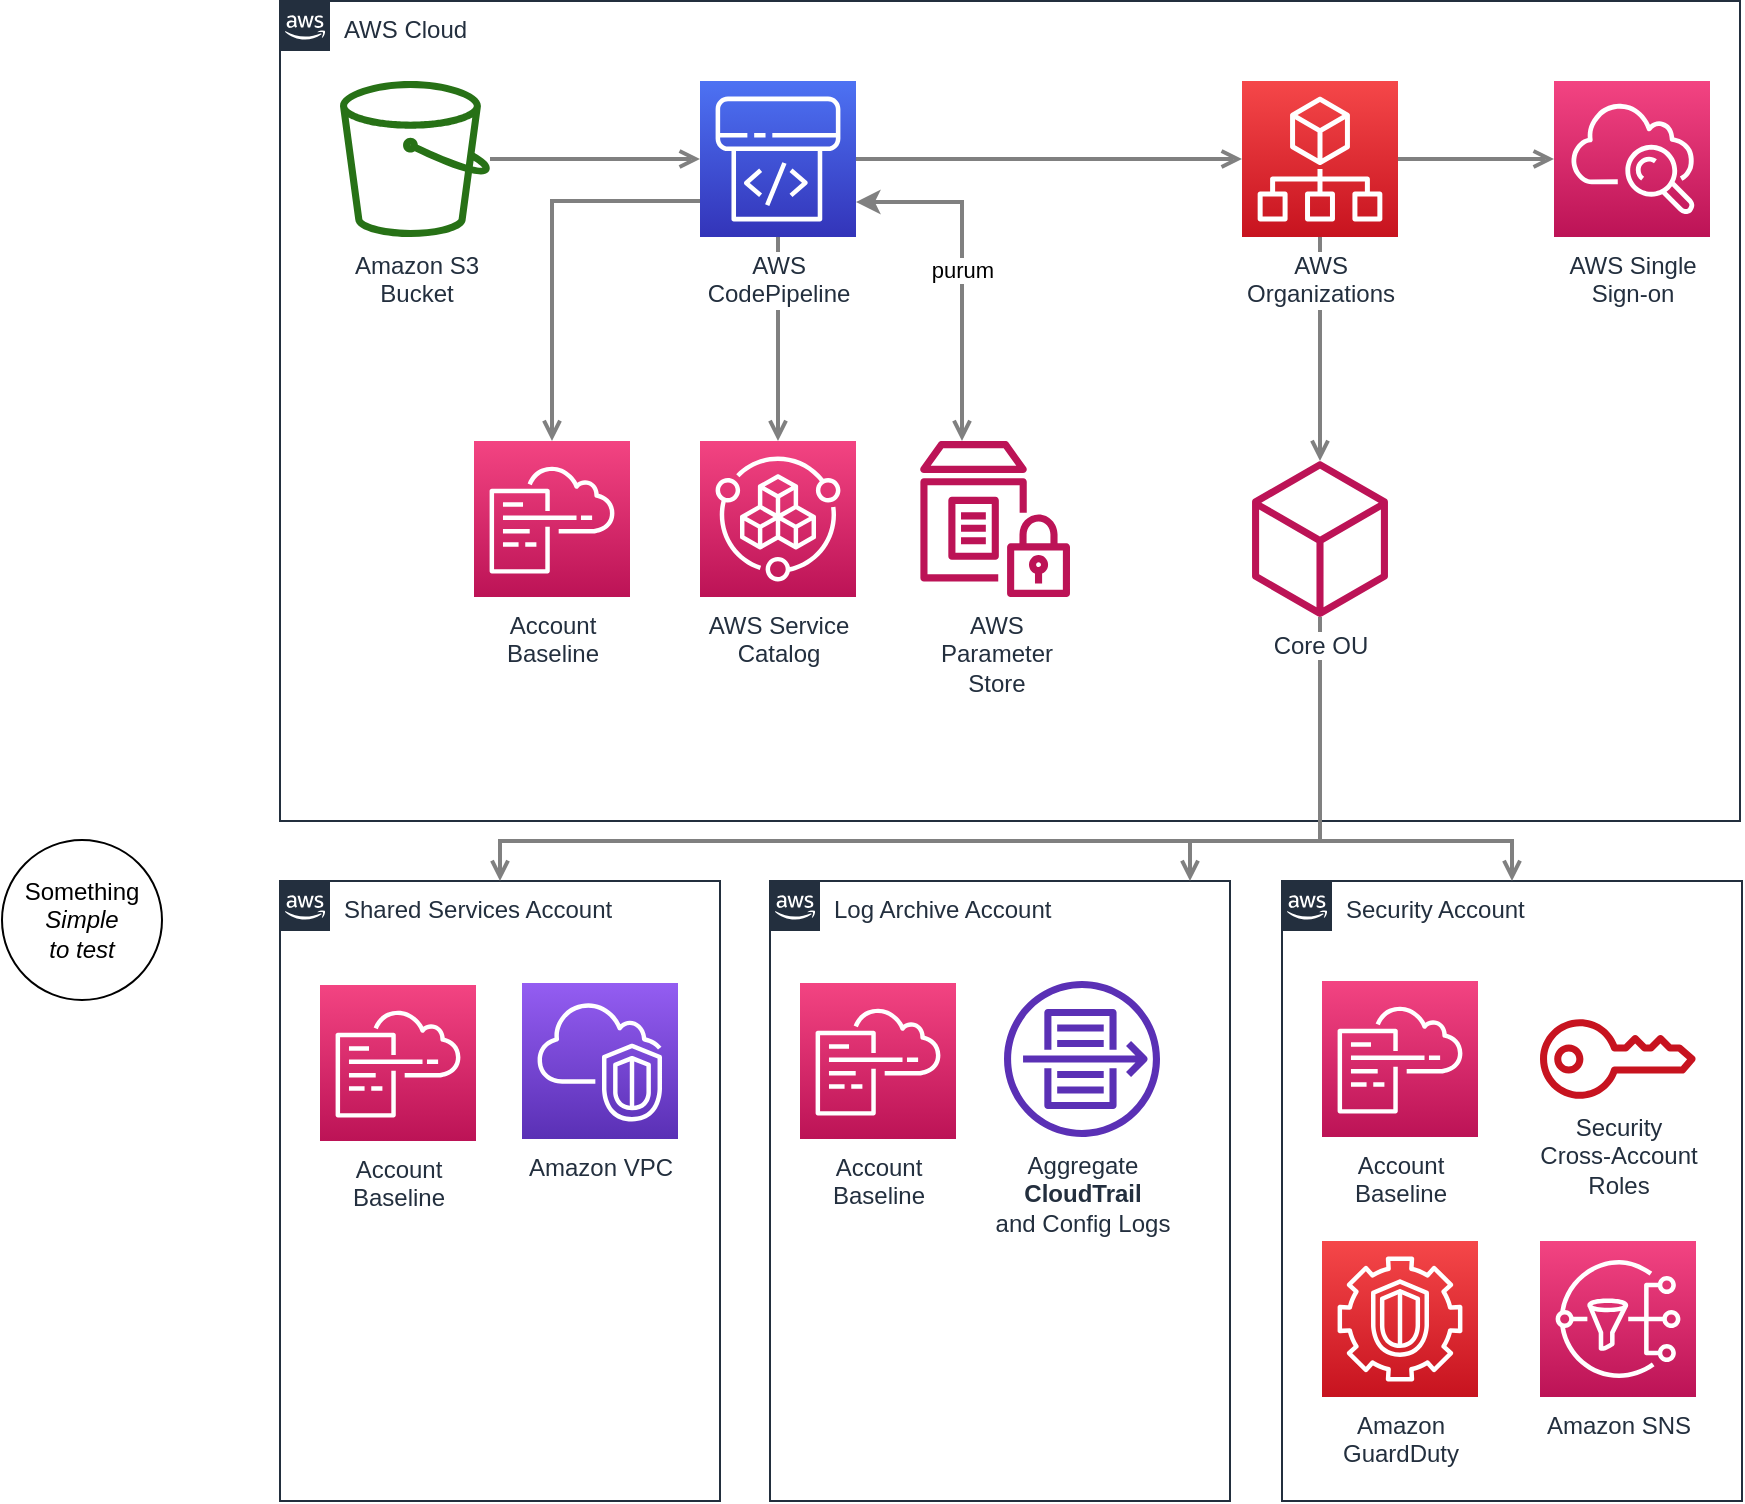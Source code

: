 <mxfile compressed="false" version="19.0.3" type="device" pages="2">
  <diagram id="Ht1M8jgEwFfnCIfOTk4-" name="Page-1">
    <mxGraphModel dx="1102" dy="1852" grid="1" gridSize="10" guides="1" tooltips="1" connect="1" arrows="1" fold="1" page="1" pageScale="1" pageWidth="1169" pageHeight="827" math="0" shadow="0">
      <root>
        <mxCell id="0" />
        <mxCell id="1" parent="0" />
        <UserObject label="Shared Services Account" link="children/shared-services-account/index.html" id="UEzPUAAOIrF-is8g5C7q-176">
          <mxCell style="points=[[0,0],[0.25,0],[0.5,0],[0.75,0],[1,0],[1,0.25],[1,0.5],[1,0.75],[1,1],[0.75,1],[0.5,1],[0.25,1],[0,1],[0,0.75],[0,0.5],[0,0.25]];outlineConnect=0;gradientColor=none;html=1;whiteSpace=wrap;fontSize=12;fontStyle=0;shape=mxgraph.aws4.group;grIcon=mxgraph.aws4.group_aws_cloud_alt;strokeColor=#232F3E;fillColor=none;verticalAlign=top;align=left;spacingLeft=30;fontColor=#232F3E;dashed=0;labelBackgroundColor=#ffffff;metaEdit=0;recursiveResize=0;" parent="1" vertex="1">
            <mxGeometry x="219" y="-349.5" width="220" height="310" as="geometry" />
          </mxCell>
        </UserObject>
        <UserObject label="Log Archive Account" link="children/log-archive-account/index.html" id="UEzPUAAOIrF-is8g5C7q-185">
          <mxCell style="points=[[0,0],[0.25,0],[0.5,0],[0.75,0],[1,0],[1,0.25],[1,0.5],[1,0.75],[1,1],[0.75,1],[0.5,1],[0.25,1],[0,1],[0,0.75],[0,0.5],[0,0.25]];outlineConnect=0;gradientColor=none;html=1;whiteSpace=wrap;fontSize=12;fontStyle=0;shape=mxgraph.aws4.group;grIcon=mxgraph.aws4.group_aws_cloud_alt;strokeColor=#232F3E;fillColor=none;verticalAlign=top;align=left;spacingLeft=30;fontColor=#232F3E;dashed=0;labelBackgroundColor=#ffffff;" parent="1" vertex="1">
            <mxGeometry x="464" y="-349.5" width="230" height="310" as="geometry" />
          </mxCell>
        </UserObject>
        <UserObject label="Security Account" link="children/security-account/index.html" id="UEzPUAAOIrF-is8g5C7q-186">
          <mxCell style="points=[[0,0],[0.25,0],[0.5,0],[0.75,0],[1,0],[1,0.25],[1,0.5],[1,0.75],[1,1],[0.75,1],[0.5,1],[0.25,1],[0,1],[0,0.75],[0,0.5],[0,0.25]];outlineConnect=0;gradientColor=none;html=1;whiteSpace=wrap;fontSize=12;fontStyle=0;shape=mxgraph.aws4.group;grIcon=mxgraph.aws4.group_aws_cloud_alt;strokeColor=#232F3E;fillColor=none;verticalAlign=top;align=left;spacingLeft=30;fontColor=#232F3E;dashed=0;labelBackgroundColor=#ffffff;" parent="1" vertex="1">
            <mxGeometry x="720" y="-349.5" width="230" height="310" as="geometry" />
          </mxCell>
        </UserObject>
        <UserObject label="AWS Cloud" id="UEzPUAAOIrF-is8g5C7q-175">
          <mxCell style="points=[[0,0],[0.25,0],[0.5,0],[0.75,0],[1,0],[1,0.25],[1,0.5],[1,0.75],[1,1],[0.75,1],[0.5,1],[0.25,1],[0,1],[0,0.75],[0,0.5],[0,0.25]];outlineConnect=0;gradientColor=none;html=1;whiteSpace=wrap;fontSize=12;fontStyle=0;shape=mxgraph.aws4.group;grIcon=mxgraph.aws4.group_aws_cloud_alt;strokeColor=#232F3E;fillColor=none;verticalAlign=top;align=left;spacingLeft=30;fontColor=#232F3E;dashed=0;labelBackgroundColor=#ffffff;collapsible=1;" parent="1" vertex="1">
            <mxGeometry x="219" y="-789.5" width="730" height="410" as="geometry" />
          </mxCell>
        </UserObject>
        <mxCell id="UEzPUAAOIrF-is8g5C7q-195" style="edgeStyle=orthogonalEdgeStyle;rounded=0;orthogonalLoop=1;jettySize=auto;html=1;startArrow=none;startFill=0;endArrow=open;endFill=0;strokeColor=#808080;strokeWidth=2;" parent="1" source="UEzPUAAOIrF-is8g5C7q-177" target="UEzPUAAOIrF-is8g5C7q-178" edge="1">
          <mxGeometry relative="1" as="geometry" />
        </mxCell>
        <mxCell id="UEzPUAAOIrF-is8g5C7q-196" style="edgeStyle=orthogonalEdgeStyle;rounded=0;orthogonalLoop=1;jettySize=auto;html=1;startArrow=none;startFill=0;endArrow=open;endFill=0;strokeColor=#808080;strokeWidth=2;" parent="1" source="UEzPUAAOIrF-is8g5C7q-178" target="UEzPUAAOIrF-is8g5C7q-179" edge="1">
          <mxGeometry relative="1" as="geometry" />
        </mxCell>
        <mxCell id="UEzPUAAOIrF-is8g5C7q-198" style="edgeStyle=orthogonalEdgeStyle;rounded=0;orthogonalLoop=1;jettySize=auto;html=1;startArrow=none;startFill=0;endArrow=open;endFill=0;strokeColor=#808080;strokeWidth=2;" parent="1" source="UEzPUAAOIrF-is8g5C7q-178" target="UEzPUAAOIrF-is8g5C7q-181" edge="1">
          <mxGeometry relative="1" as="geometry">
            <Array as="points">
              <mxPoint x="355" y="-689.5" />
            </Array>
          </mxGeometry>
        </mxCell>
        <UserObject label="" link="https://nasdanika.org" id="UEzPUAAOIrF-is8g5C7q-199">
          <mxCell style="edgeStyle=orthogonalEdgeStyle;rounded=0;orthogonalLoop=1;jettySize=auto;html=1;startArrow=none;startFill=0;endArrow=open;endFill=0;strokeColor=#808080;strokeWidth=2;" parent="1" source="UEzPUAAOIrF-is8g5C7q-178" target="UEzPUAAOIrF-is8g5C7q-182" edge="1">
            <mxGeometry relative="1" as="geometry" />
          </mxCell>
        </UserObject>
        <mxCell id="UEzPUAAOIrF-is8g5C7q-200" value="purum" style="edgeStyle=orthogonalEdgeStyle;rounded=0;orthogonalLoop=1;jettySize=auto;html=1;startArrow=classic;startFill=1;endArrow=open;endFill=0;strokeColor=#808080;strokeWidth=2;" parent="1" source="UEzPUAAOIrF-is8g5C7q-178" target="UEzPUAAOIrF-is8g5C7q-183" edge="1">
          <mxGeometry relative="1" as="geometry">
            <Array as="points">
              <mxPoint x="560" y="-689" />
            </Array>
          </mxGeometry>
        </mxCell>
        <mxCell id="UEzPUAAOIrF-is8g5C7q-197" style="edgeStyle=orthogonalEdgeStyle;rounded=0;orthogonalLoop=1;jettySize=auto;html=1;startArrow=none;startFill=0;endArrow=open;endFill=0;strokeColor=#808080;strokeWidth=2;" parent="1" source="UEzPUAAOIrF-is8g5C7q-179" target="UEzPUAAOIrF-is8g5C7q-180" edge="1">
          <mxGeometry relative="1" as="geometry" />
        </mxCell>
        <mxCell id="UEzPUAAOIrF-is8g5C7q-201" style="edgeStyle=orthogonalEdgeStyle;rounded=0;orthogonalLoop=1;jettySize=auto;html=1;startArrow=none;startFill=0;endArrow=open;endFill=0;strokeColor=#808080;strokeWidth=2;" parent="1" source="UEzPUAAOIrF-is8g5C7q-179" target="UEzPUAAOIrF-is8g5C7q-184" edge="1">
          <mxGeometry relative="1" as="geometry" />
        </mxCell>
        <mxCell id="UEzPUAAOIrF-is8g5C7q-202" style="edgeStyle=orthogonalEdgeStyle;rounded=0;orthogonalLoop=1;jettySize=auto;html=1;startArrow=none;startFill=0;endArrow=open;endFill=0;strokeColor=#808080;strokeWidth=2;" parent="1" source="UEzPUAAOIrF-is8g5C7q-184" target="UEzPUAAOIrF-is8g5C7q-176" edge="1">
          <mxGeometry relative="1" as="geometry">
            <Array as="points">
              <mxPoint x="739" y="-369.5" />
              <mxPoint x="329" y="-369.5" />
            </Array>
          </mxGeometry>
        </mxCell>
        <mxCell id="UEzPUAAOIrF-is8g5C7q-203" style="edgeStyle=orthogonalEdgeStyle;rounded=0;orthogonalLoop=1;jettySize=auto;html=1;startArrow=none;startFill=0;endArrow=open;endFill=0;strokeColor=#808080;strokeWidth=2;" parent="1" source="UEzPUAAOIrF-is8g5C7q-184" target="UEzPUAAOIrF-is8g5C7q-185" edge="1">
          <mxGeometry relative="1" as="geometry">
            <Array as="points">
              <mxPoint x="739" y="-369.5" />
              <mxPoint x="674" y="-369.5" />
            </Array>
          </mxGeometry>
        </mxCell>
        <mxCell id="UEzPUAAOIrF-is8g5C7q-204" style="edgeStyle=orthogonalEdgeStyle;rounded=0;orthogonalLoop=1;jettySize=auto;html=1;entryX=0.5;entryY=0;entryDx=0;entryDy=0;startArrow=none;startFill=0;endArrow=open;endFill=0;strokeColor=#808080;strokeWidth=2;comic=0;metaEdit=0;" parent="1" source="UEzPUAAOIrF-is8g5C7q-184" target="UEzPUAAOIrF-is8g5C7q-186" edge="1">
          <mxGeometry relative="1" as="geometry">
            <Array as="points">
              <mxPoint x="739" y="-369.5" />
              <mxPoint x="835" y="-369.5" />
            </Array>
          </mxGeometry>
        </mxCell>
        <object label="Amazon S3&lt;br&gt;Bucket&lt;br&gt;" semanticTarget="xyz" link="children/cloud/children/s3-bucket/index.html" linkTarget="_blank" id="UEzPUAAOIrF-is8g5C7q-177">
          <mxCell style="outlineConnect=0;fontColor=#232F3E;gradientColor=none;fillColor=#277116;strokeColor=none;dashed=0;verticalLabelPosition=bottom;verticalAlign=top;align=center;html=1;fontSize=12;fontStyle=0;aspect=fixed;pointerEvents=1;shape=mxgraph.aws4.bucket;labelBackgroundColor=#ffffff;" parent="1" vertex="1">
            <mxGeometry x="249" y="-749.5" width="75" height="78" as="geometry" />
          </mxCell>
        </object>
        <UserObject label="AWS&lt;br&gt;CodePipeline&lt;br&gt;" link="children/cloud/children/code-pipeline/index.html" id="UEzPUAAOIrF-is8g5C7q-178">
          <mxCell style="outlineConnect=0;fontColor=#232F3E;gradientColor=#4D72F3;gradientDirection=north;fillColor=#3334B9;strokeColor=#ffffff;dashed=0;verticalLabelPosition=bottom;verticalAlign=top;align=center;html=1;fontSize=12;fontStyle=0;aspect=fixed;shape=mxgraph.aws4.resourceIcon;resIcon=mxgraph.aws4.codepipeline;labelBackgroundColor=#ffffff;" parent="1" vertex="1">
            <mxGeometry x="429" y="-749.5" width="78" height="78" as="geometry" />
          </mxCell>
        </UserObject>
        <UserObject label="AWS&lt;br&gt;Organizations&lt;br&gt;" link="children/cloud/children/organizations/index.html" id="UEzPUAAOIrF-is8g5C7q-179">
          <mxCell style="outlineConnect=0;fontColor=#232F3E;gradientColor=#F54749;gradientDirection=north;fillColor=#C7131F;strokeColor=#ffffff;dashed=0;verticalLabelPosition=bottom;verticalAlign=top;align=center;html=1;fontSize=12;fontStyle=0;aspect=fixed;shape=mxgraph.aws4.resourceIcon;resIcon=mxgraph.aws4.organizations;labelBackgroundColor=#ffffff;" parent="1" vertex="1">
            <mxGeometry x="700" y="-749.5" width="78" height="78" as="geometry" />
          </mxCell>
        </UserObject>
        <UserObject label="AWS Single&lt;br&gt;Sign-on&lt;br&gt;" link="children/cloud/children/sso/index.html" id="UEzPUAAOIrF-is8g5C7q-180">
          <mxCell style="outlineConnect=0;fontColor=#232F3E;gradientColor=#F34482;gradientDirection=north;fillColor=#BC1356;strokeColor=#ffffff;dashed=0;verticalLabelPosition=bottom;verticalAlign=top;align=center;html=1;fontSize=12;fontStyle=0;aspect=fixed;shape=mxgraph.aws4.resourceIcon;resIcon=mxgraph.aws4.cloudwatch;labelBackgroundColor=#ffffff;" parent="1" vertex="1">
            <mxGeometry x="856" y="-749.5" width="78" height="78" as="geometry" />
          </mxCell>
        </UserObject>
        <UserObject label="Account&lt;br&gt;Baseline&lt;br&gt;" link="children/cloud/children/account-baseline/index.html" id="UEzPUAAOIrF-is8g5C7q-181">
          <mxCell style="outlineConnect=0;fontColor=#232F3E;gradientColor=#F34482;gradientDirection=north;fillColor=#BC1356;strokeColor=#ffffff;dashed=0;verticalLabelPosition=bottom;verticalAlign=top;align=center;html=1;fontSize=12;fontStyle=0;aspect=fixed;shape=mxgraph.aws4.resourceIcon;resIcon=mxgraph.aws4.cloudformation;labelBackgroundColor=#ffffff;" parent="1" vertex="1">
            <mxGeometry x="316" y="-569.5" width="78" height="78" as="geometry" />
          </mxCell>
        </UserObject>
        <UserObject label="AWS Service&lt;br&gt;Catalog&lt;br&gt;" link="children/cloud/children/service-catalog/index.html" uri="nasdanika://my-uri" id="UEzPUAAOIrF-is8g5C7q-182">
          <mxCell style="outlineConnect=0;fontColor=#232F3E;gradientColor=#F34482;gradientDirection=north;fillColor=#BC1356;strokeColor=#ffffff;dashed=0;verticalLabelPosition=bottom;verticalAlign=top;align=center;html=1;fontSize=12;fontStyle=0;aspect=fixed;shape=mxgraph.aws4.resourceIcon;resIcon=mxgraph.aws4.service_catalog;labelBackgroundColor=#ffffff;" parent="1" vertex="1">
            <mxGeometry x="429" y="-569.5" width="78" height="78" as="geometry" />
          </mxCell>
        </UserObject>
        <UserObject label="AWS&lt;br&gt;Parameter&lt;br&gt;Store&lt;br&gt;" link="children/cloud/children/parameter-store/index.html" id="UEzPUAAOIrF-is8g5C7q-183">
          <mxCell style="outlineConnect=0;fontColor=#232F3E;gradientColor=none;fillColor=#BC1356;strokeColor=none;dashed=0;verticalLabelPosition=bottom;verticalAlign=top;align=center;html=1;fontSize=12;fontStyle=0;aspect=fixed;pointerEvents=1;shape=mxgraph.aws4.parameter_store;labelBackgroundColor=#ffffff;" parent="1" vertex="1">
            <mxGeometry x="539" y="-569.5" width="75" height="78" as="geometry" />
          </mxCell>
        </UserObject>
        <UserObject label="Core OU" link="children/cloud/children/core-ou/index.html" id="UEzPUAAOIrF-is8g5C7q-184">
          <mxCell style="outlineConnect=0;fontColor=#232F3E;gradientColor=none;fillColor=#BC1356;strokeColor=none;dashed=0;verticalLabelPosition=bottom;verticalAlign=top;align=center;html=1;fontSize=12;fontStyle=0;aspect=fixed;pointerEvents=1;shape=mxgraph.aws4.resources;labelBackgroundColor=#ffffff;" parent="1" vertex="1">
            <mxGeometry x="705" y="-559.5" width="68" height="78" as="geometry" />
          </mxCell>
        </UserObject>
        <UserObject label="Account&lt;br&gt;Baseline&lt;br&gt;" link="children/shared-services-account/children/account-baseline/index.html" id="UEzPUAAOIrF-is8g5C7q-187">
          <mxCell style="outlineConnect=0;fontColor=#232F3E;gradientColor=#F34482;gradientDirection=north;fillColor=#BC1356;strokeColor=#ffffff;dashed=0;verticalLabelPosition=bottom;verticalAlign=top;align=center;html=1;fontSize=12;fontStyle=0;aspect=fixed;shape=mxgraph.aws4.resourceIcon;resIcon=mxgraph.aws4.cloudformation;labelBackgroundColor=#ffffff;" parent="1" vertex="1">
            <mxGeometry x="239" y="-297.5" width="78" height="78" as="geometry" />
          </mxCell>
        </UserObject>
        <UserObject label="Amazon VPC" link="children/shared-services-account/children/vpc/index.html" id="UEzPUAAOIrF-is8g5C7q-188">
          <mxCell style="outlineConnect=0;fontColor=#232F3E;gradientColor=#945DF2;gradientDirection=north;fillColor=#5A30B5;strokeColor=#ffffff;dashed=0;verticalLabelPosition=bottom;verticalAlign=top;align=center;html=1;fontSize=12;fontStyle=0;aspect=fixed;shape=mxgraph.aws4.resourceIcon;resIcon=mxgraph.aws4.vpc;labelBackgroundColor=#ffffff;" parent="1" vertex="1">
            <mxGeometry x="340" y="-298.5" width="78" height="78" as="geometry" />
          </mxCell>
        </UserObject>
        <UserObject label="Account&lt;br&gt;Baseline&lt;br&gt;" link="children/log-archive-account/children/account-baseline/index.html" id="UEzPUAAOIrF-is8g5C7q-189">
          <mxCell style="outlineConnect=0;fontColor=#232F3E;gradientColor=#F34482;gradientDirection=north;fillColor=#BC1356;strokeColor=#ffffff;dashed=0;verticalLabelPosition=bottom;verticalAlign=top;align=center;html=1;fontSize=12;fontStyle=0;aspect=fixed;shape=mxgraph.aws4.resourceIcon;resIcon=mxgraph.aws4.cloudformation;labelBackgroundColor=#ffffff;" parent="1" vertex="1">
            <mxGeometry x="479" y="-298.5" width="78" height="78" as="geometry" />
          </mxCell>
        </UserObject>
        <UserObject label="Aggregate&lt;br&gt;&lt;b&gt;CloudTrail&lt;/b&gt;&lt;br&gt;and Config Logs" link="data:page/id,J5wyMf3vZvg5JGfMgXfu" id="UEzPUAAOIrF-is8g5C7q-190">
          <mxCell style="outlineConnect=0;fontColor=#232F3E;gradientColor=none;fillColor=#5A30B5;strokeColor=none;dashed=0;verticalLabelPosition=bottom;verticalAlign=top;align=center;html=1;fontSize=12;fontStyle=0;aspect=fixed;pointerEvents=1;shape=mxgraph.aws4.flow_logs;labelBackgroundColor=#ffffff;" parent="1" vertex="1">
            <mxGeometry x="581" y="-299.5" width="78" height="78" as="geometry" />
          </mxCell>
        </UserObject>
        <UserObject label="Account&lt;br&gt;Baseline&lt;br&gt;" link="children/security-account/children/account-baseline/index.html" id="UEzPUAAOIrF-is8g5C7q-191">
          <mxCell style="outlineConnect=0;fontColor=#232F3E;gradientColor=#F34482;gradientDirection=north;fillColor=#BC1356;strokeColor=#ffffff;dashed=0;verticalLabelPosition=bottom;verticalAlign=top;align=center;html=1;fontSize=12;fontStyle=0;aspect=fixed;shape=mxgraph.aws4.resourceIcon;resIcon=mxgraph.aws4.cloudformation;labelBackgroundColor=#ffffff;" parent="1" vertex="1">
            <mxGeometry x="740" y="-299.5" width="78" height="78" as="geometry" />
          </mxCell>
        </UserObject>
        <UserObject label="Security&lt;br&gt;Cross-Account&lt;br&gt;Roles&lt;br&gt;" link="${uri/engineering://nasdanika/modules/server/interfaces/tcp/children/tls}" id="UEzPUAAOIrF-is8g5C7q-192">
          <mxCell style="outlineConnect=0;fontColor=#232F3E;gradientColor=none;fillColor=#C7131F;strokeColor=none;dashed=0;verticalLabelPosition=bottom;verticalAlign=top;align=center;html=1;fontSize=12;fontStyle=0;aspect=fixed;pointerEvents=1;shape=mxgraph.aws4.addon;labelBackgroundColor=#ffffff;" parent="1" vertex="1">
            <mxGeometry x="849" y="-280.5" width="78" height="40" as="geometry" />
          </mxCell>
        </UserObject>
        <UserObject label="Amazon&lt;br&gt;GuardDuty&lt;br&gt;" link="children/security-account/children/guard-duty/index.html" id="UEzPUAAOIrF-is8g5C7q-193">
          <mxCell style="outlineConnect=0;fontColor=#232F3E;gradientColor=#F54749;gradientDirection=north;fillColor=#C7131F;strokeColor=#ffffff;dashed=0;verticalLabelPosition=bottom;verticalAlign=top;align=center;html=1;fontSize=12;fontStyle=0;aspect=fixed;shape=mxgraph.aws4.resourceIcon;resIcon=mxgraph.aws4.guardduty;labelBackgroundColor=#ffffff;" parent="1" vertex="1">
            <mxGeometry x="740" y="-169.5" width="78" height="78" as="geometry" />
          </mxCell>
        </UserObject>
        <UserObject label="Amazon SNS" link="children/security-account/children/sns/index.html" id="UEzPUAAOIrF-is8g5C7q-194">
          <mxCell style="outlineConnect=0;fontColor=#232F3E;gradientColor=#F34482;gradientDirection=north;fillColor=#BC1356;strokeColor=#ffffff;dashed=0;verticalLabelPosition=bottom;verticalAlign=top;align=center;html=1;fontSize=12;fontStyle=0;aspect=fixed;shape=mxgraph.aws4.resourceIcon;resIcon=mxgraph.aws4.sns;labelBackgroundColor=#ffffff;" parent="1" vertex="1">
            <mxGeometry x="849" y="-169.5" width="78" height="78" as="geometry" />
          </mxCell>
        </UserObject>
        <UserObject label="Something&lt;br&gt;&lt;i&gt;Simple&lt;br&gt;to test&lt;/i&gt;" link="data:page/id,J5wyMf3vZvg5JGfMgXfu" id="Hk25qbFNf17psnsBp6qH-1">
          <mxCell style="shape=ellipse;whiteSpace=wrap;html=1;" parent="1" vertex="1">
            <mxGeometry x="80" y="-370" width="80" height="80" as="geometry" />
          </mxCell>
        </UserObject>
      </root>
    </mxGraphModel>
  </diagram>
  <diagram id="J5wyMf3vZvg5JGfMgXfu" name="Page-2">
    <mxGraphModel dx="1102" dy="1025" grid="1" gridSize="10" guides="1" tooltips="1" connect="1" arrows="1" fold="1" page="1" pageScale="1" pageWidth="850" pageHeight="1100" math="0" shadow="0">
      <root>
        <mxCell id="wqAg0du4qXXx4KvR7UhO-0" />
        <mxCell id="wqAg0du4qXXx4KvR7UhO-1" parent="wqAg0du4qXXx4KvR7UhO-0" />
        <object label="Team A" uri="engineering://nasdanika/engineers/team-a" id="nvFklWlve-_imhRsXd-P-1">
          <mxCell style="swimlane;" vertex="1" parent="wqAg0du4qXXx4KvR7UhO-1">
            <mxGeometry x="40" y="40" width="200" height="200" as="geometry" />
          </mxCell>
        </object>
        <object label="Jane Doe" uri="engineers/jane-doe" id="nvFklWlve-_imhRsXd-P-0">
          <mxCell style="shape=umlActor;verticalLabelPosition=bottom;verticalAlign=top;html=1;outlineConnect=0;" vertex="1" parent="nvFklWlve-_imhRsXd-P-1">
            <mxGeometry x="80" y="70" width="30" height="60" as="geometry" />
          </mxCell>
        </object>
      </root>
    </mxGraphModel>
  </diagram>
</mxfile>
